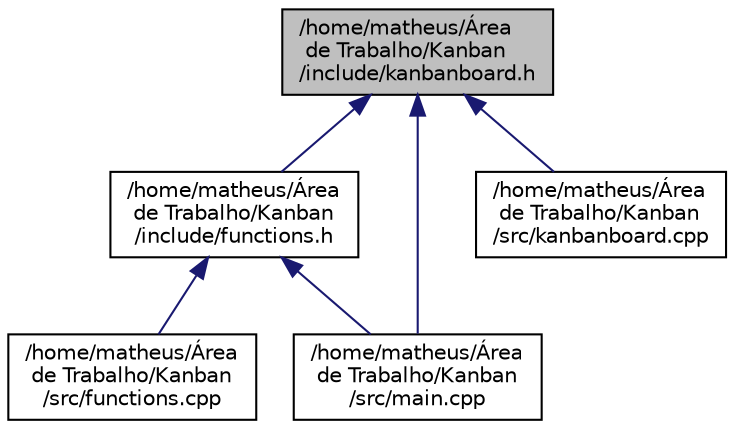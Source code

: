 digraph "/home/matheus/Área de Trabalho/Kanban/include/kanbanboard.h"
{
 // LATEX_PDF_SIZE
  edge [fontname="Helvetica",fontsize="10",labelfontname="Helvetica",labelfontsize="10"];
  node [fontname="Helvetica",fontsize="10",shape=record];
  Node1 [label="/home/matheus/Área\l de Trabalho/Kanban\l/include/kanbanboard.h",height=0.2,width=0.4,color="black", fillcolor="grey75", style="filled", fontcolor="black",tooltip="Este arquivo contém a declaração da classe KanbanBoard, que representa o Quadro Kanban."];
  Node1 -> Node2 [dir="back",color="midnightblue",fontsize="10",style="solid"];
  Node2 [label="/home/matheus/Área\l de Trabalho/Kanban\l/include/functions.h",height=0.2,width=0.4,color="black", fillcolor="white", style="filled",URL="$functions_8h.html",tooltip="Funções desenvolvidas a fim de modularizar a função Main, em sua maioria se tratam de interações com ..."];
  Node2 -> Node3 [dir="back",color="midnightblue",fontsize="10",style="solid"];
  Node3 [label="/home/matheus/Área\l de Trabalho/Kanban\l/src/functions.cpp",height=0.2,width=0.4,color="black", fillcolor="white", style="filled",URL="$functions_8cpp.html",tooltip="Este arquivo contém a implementação das funções desenvolvidas."];
  Node2 -> Node4 [dir="back",color="midnightblue",fontsize="10",style="solid"];
  Node4 [label="/home/matheus/Área\l de Trabalho/Kanban\l/src/main.cpp",height=0.2,width=0.4,color="black", fillcolor="white", style="filled",URL="$main_8cpp.html",tooltip="Arquivo principal que inicia e maneja todo programa do gerenciador de tarefas Kanban."];
  Node1 -> Node5 [dir="back",color="midnightblue",fontsize="10",style="solid"];
  Node5 [label="/home/matheus/Área\l de Trabalho/Kanban\l/src/kanbanboard.cpp",height=0.2,width=0.4,color="black", fillcolor="white", style="filled",URL="$kanbanboard_8cpp.html",tooltip="Este arquivo contém a implementação da classe KanbanBoard."];
  Node1 -> Node4 [dir="back",color="midnightblue",fontsize="10",style="solid"];
}
